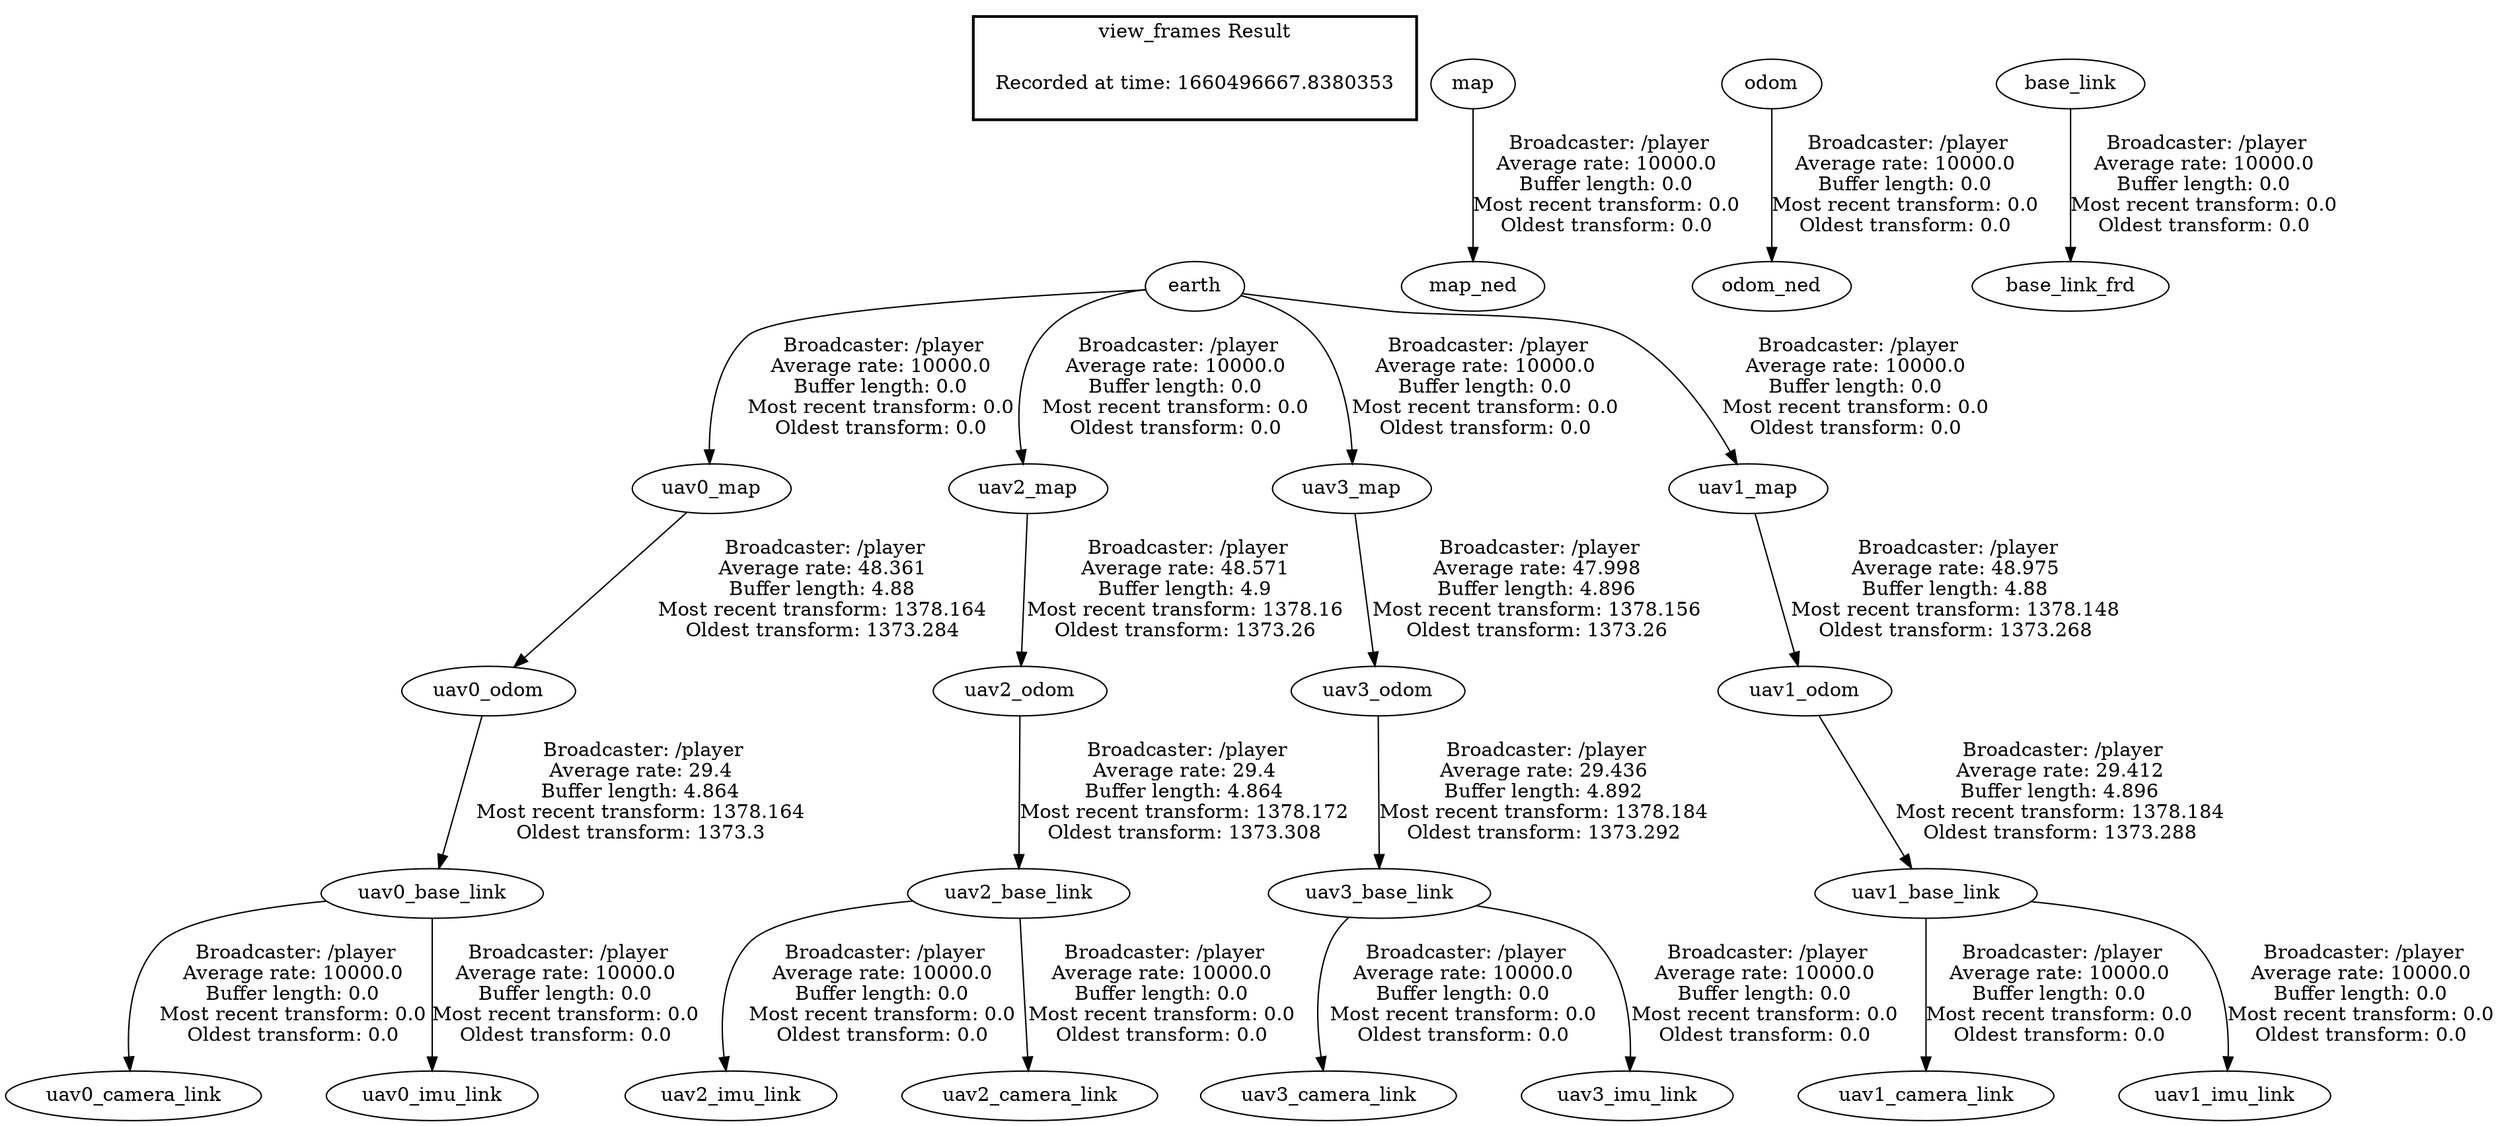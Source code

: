 digraph G {
"uav0_base_link" -> "uav0_camera_link"[label=" Broadcaster: /player\nAverage rate: 10000.0\nBuffer length: 0.0\nMost recent transform: 0.0\nOldest transform: 0.0\n"];
"uav0_odom" -> "uav0_base_link"[label=" Broadcaster: /player\nAverage rate: 29.4\nBuffer length: 4.864\nMost recent transform: 1378.164\nOldest transform: 1373.3\n"];
"earth" -> "uav0_map"[label=" Broadcaster: /player\nAverage rate: 10000.0\nBuffer length: 0.0\nMost recent transform: 0.0\nOldest transform: 0.0\n"];
"uav0_base_link" -> "uav0_imu_link"[label=" Broadcaster: /player\nAverage rate: 10000.0\nBuffer length: 0.0\nMost recent transform: 0.0\nOldest transform: 0.0\n"];
"map" -> "map_ned"[label=" Broadcaster: /player\nAverage rate: 10000.0\nBuffer length: 0.0\nMost recent transform: 0.0\nOldest transform: 0.0\n"];
"odom" -> "odom_ned"[label=" Broadcaster: /player\nAverage rate: 10000.0\nBuffer length: 0.0\nMost recent transform: 0.0\nOldest transform: 0.0\n"];
"base_link" -> "base_link_frd"[label=" Broadcaster: /player\nAverage rate: 10000.0\nBuffer length: 0.0\nMost recent transform: 0.0\nOldest transform: 0.0\n"];
"uav1_base_link" -> "uav1_camera_link"[label=" Broadcaster: /player\nAverage rate: 10000.0\nBuffer length: 0.0\nMost recent transform: 0.0\nOldest transform: 0.0\n"];
"uav1_odom" -> "uav1_base_link"[label=" Broadcaster: /player\nAverage rate: 29.412\nBuffer length: 4.896\nMost recent transform: 1378.184\nOldest transform: 1373.288\n"];
"uav1_base_link" -> "uav1_imu_link"[label=" Broadcaster: /player\nAverage rate: 10000.0\nBuffer length: 0.0\nMost recent transform: 0.0\nOldest transform: 0.0\n"];
"uav2_base_link" -> "uav2_imu_link"[label=" Broadcaster: /player\nAverage rate: 10000.0\nBuffer length: 0.0\nMost recent transform: 0.0\nOldest transform: 0.0\n"];
"uav2_odom" -> "uav2_base_link"[label=" Broadcaster: /player\nAverage rate: 29.4\nBuffer length: 4.864\nMost recent transform: 1378.172\nOldest transform: 1373.308\n"];
"earth" -> "uav2_map"[label=" Broadcaster: /player\nAverage rate: 10000.0\nBuffer length: 0.0\nMost recent transform: 0.0\nOldest transform: 0.0\n"];
"uav2_base_link" -> "uav2_camera_link"[label=" Broadcaster: /player\nAverage rate: 10000.0\nBuffer length: 0.0\nMost recent transform: 0.0\nOldest transform: 0.0\n"];
"uav3_base_link" -> "uav3_camera_link"[label=" Broadcaster: /player\nAverage rate: 10000.0\nBuffer length: 0.0\nMost recent transform: 0.0\nOldest transform: 0.0\n"];
"uav3_odom" -> "uav3_base_link"[label=" Broadcaster: /player\nAverage rate: 29.436\nBuffer length: 4.892\nMost recent transform: 1378.184\nOldest transform: 1373.292\n"];
"uav3_base_link" -> "uav3_imu_link"[label=" Broadcaster: /player\nAverage rate: 10000.0\nBuffer length: 0.0\nMost recent transform: 0.0\nOldest transform: 0.0\n"];
"earth" -> "uav3_map"[label=" Broadcaster: /player\nAverage rate: 10000.0\nBuffer length: 0.0\nMost recent transform: 0.0\nOldest transform: 0.0\n"];
"earth" -> "uav1_map"[label=" Broadcaster: /player\nAverage rate: 10000.0\nBuffer length: 0.0\nMost recent transform: 0.0\nOldest transform: 0.0\n"];
"uav2_map" -> "uav2_odom"[label=" Broadcaster: /player\nAverage rate: 48.571\nBuffer length: 4.9\nMost recent transform: 1378.16\nOldest transform: 1373.26\n"];
"uav1_map" -> "uav1_odom"[label=" Broadcaster: /player\nAverage rate: 48.975\nBuffer length: 4.88\nMost recent transform: 1378.148\nOldest transform: 1373.268\n"];
"uav3_map" -> "uav3_odom"[label=" Broadcaster: /player\nAverage rate: 47.998\nBuffer length: 4.896\nMost recent transform: 1378.156\nOldest transform: 1373.26\n"];
"uav0_map" -> "uav0_odom"[label=" Broadcaster: /player\nAverage rate: 48.361\nBuffer length: 4.88\nMost recent transform: 1378.164\nOldest transform: 1373.284\n"];
edge [style=invis];
 subgraph cluster_legend { style=bold; color=black; label ="view_frames Result";
"Recorded at time: 1660496667.8380353"[ shape=plaintext ] ;
}->"earth";
}